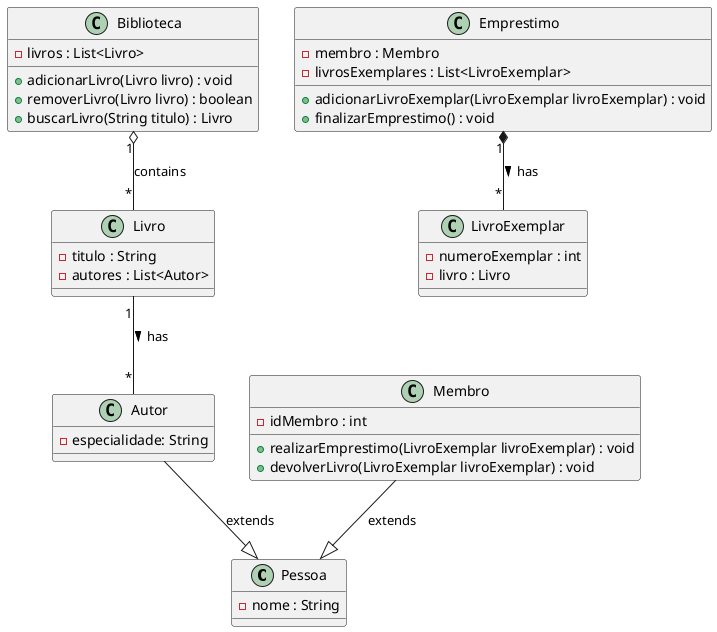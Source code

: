 @startuml

' Definição das classes
class Pessoa {
    - nome : String
}

class Autor {
    - especialidade: String
}

class Membro {
    - idMembro : int
    + realizarEmprestimo(LivroExemplar livroExemplar) : void
    + devolverLivro(LivroExemplar livroExemplar) : void
}


class Livro {
    - titulo : String
    - autores : List<Autor>
}

class Biblioteca {
    - livros : List<Livro>
    + adicionarLivro(Livro livro) : void
    + removerLivro(Livro livro) : boolean
    + buscarLivro(String titulo) : Livro
}

class LivroExemplar {
    - numeroExemplar : int
    - livro : Livro
}

class Emprestimo {
     - membro : Membro
     - livrosExemplares : List<LivroExemplar>
     + adicionarLivroExemplar(LivroExemplar livroExemplar) : void
     + finalizarEmprestimo() : void
}

' Herança
Autor --|> Pessoa : extends
Membro --|> Pessoa : extends

' Associação (Um livro pode ter vários autores)
Livro "1" -- "*" Autor : has >

' Agregação (Uma biblioteca tem vários livros, mas livros podem existir sem a biblioteca)
Biblioteca "1" o-- "*" Livro : contains

' Composição (Um empréstimo tem vários LivroExemplar, que não podem existir sem o Emprestimo)
Emprestimo "1" *-- "*" LivroExemplar : has >

@enduml
